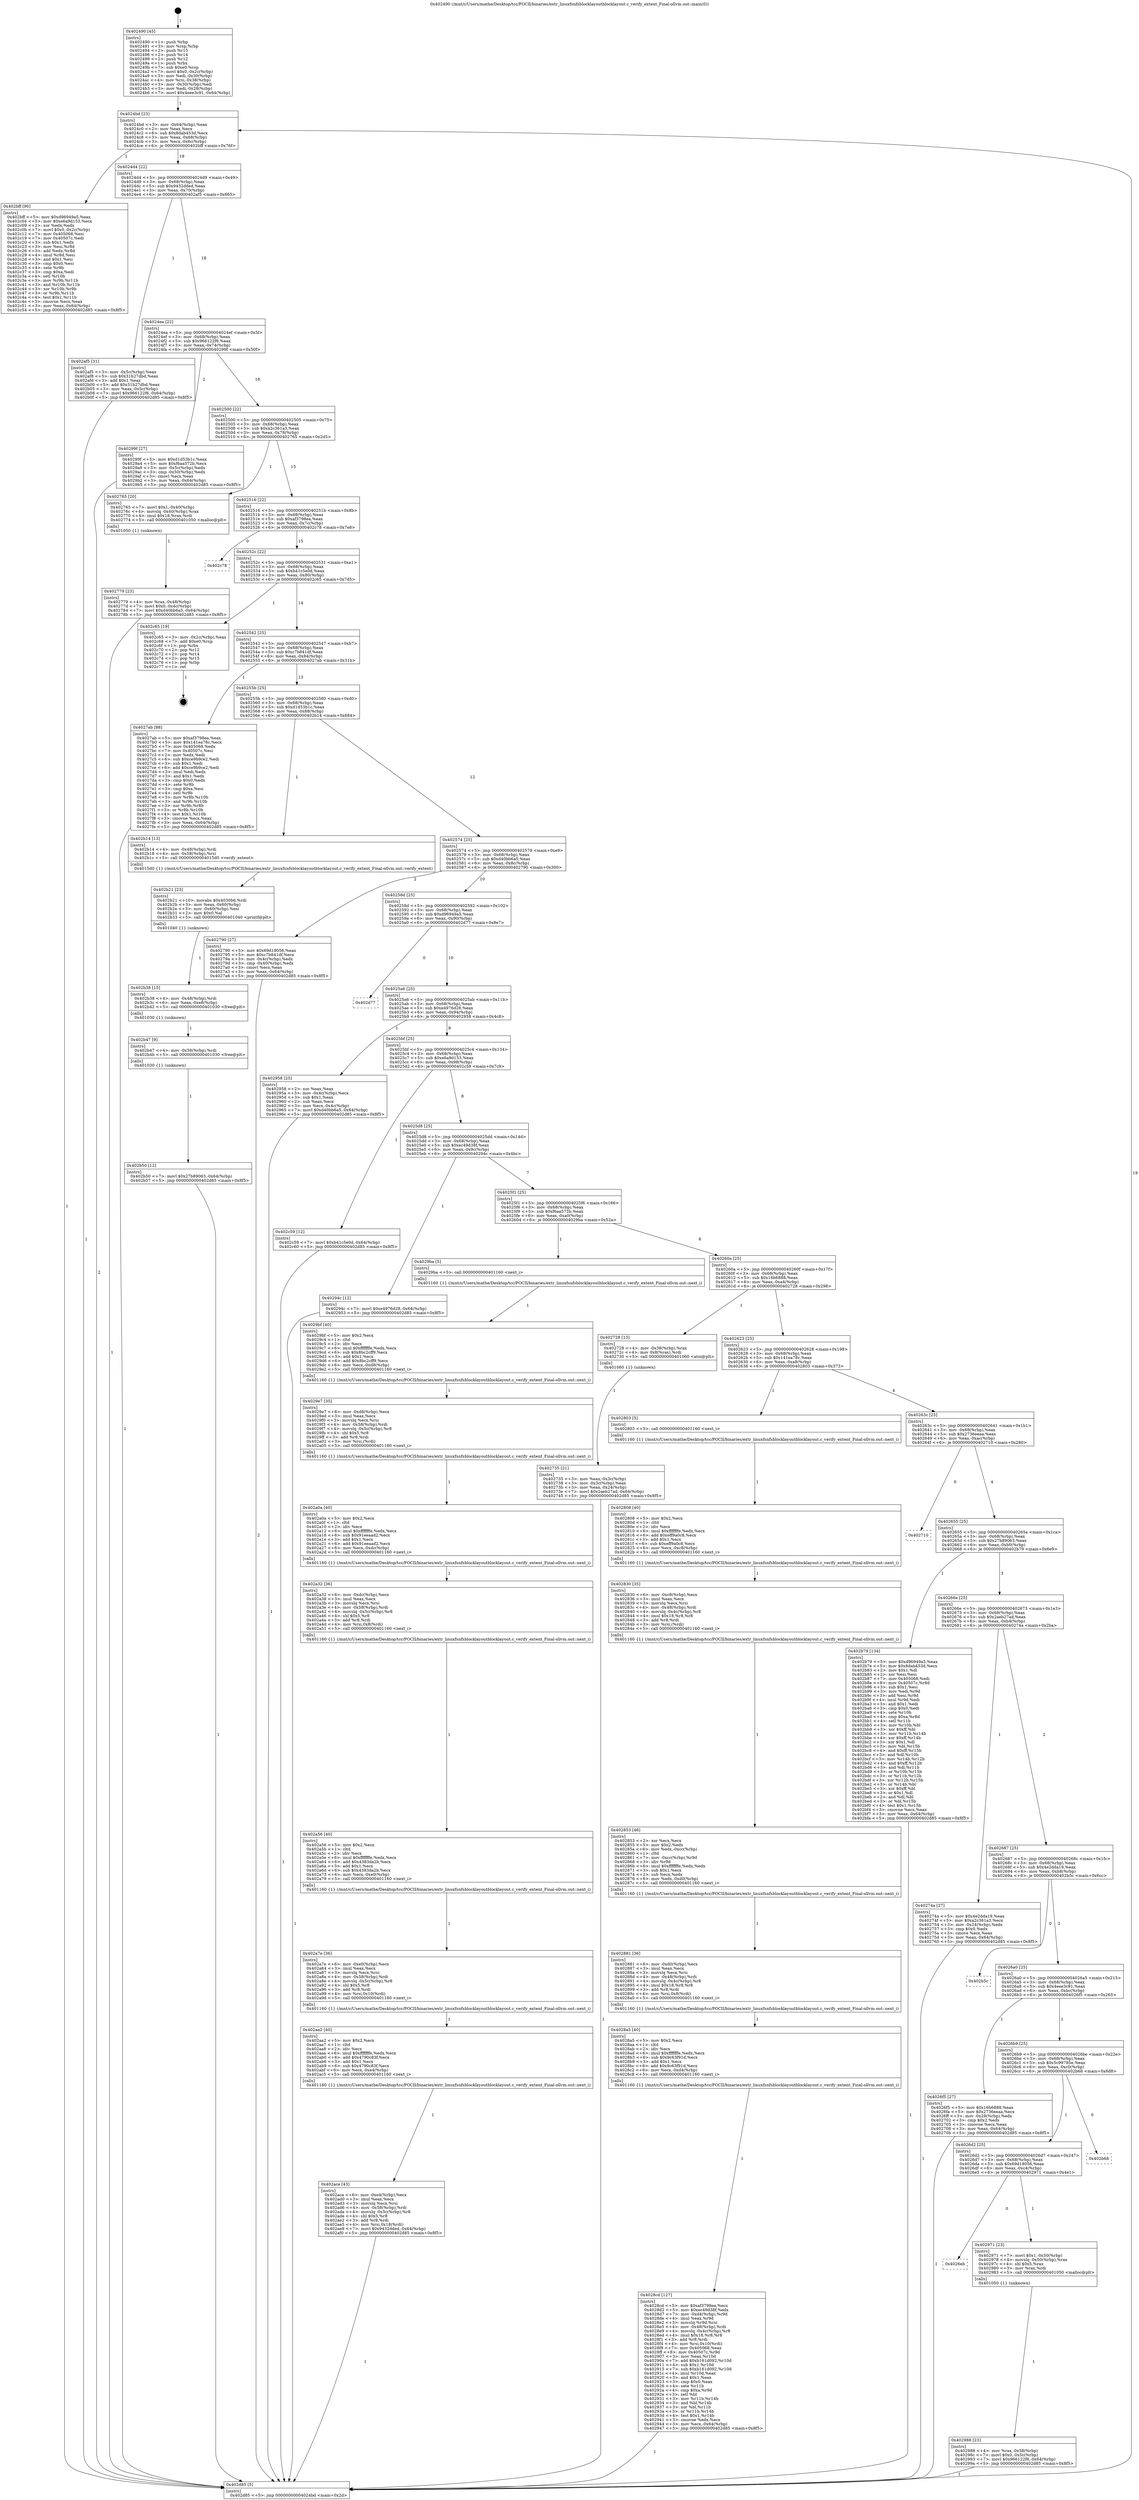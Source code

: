 digraph "0x402490" {
  label = "0x402490 (/mnt/c/Users/mathe/Desktop/tcc/POCII/binaries/extr_linuxfsnfsblocklayoutblocklayout.c_verify_extent_Final-ollvm.out::main(0))"
  labelloc = "t"
  node[shape=record]

  Entry [label="",width=0.3,height=0.3,shape=circle,fillcolor=black,style=filled]
  "0x4024bd" [label="{
     0x4024bd [23]\l
     | [instrs]\l
     &nbsp;&nbsp;0x4024bd \<+3\>: mov -0x64(%rbp),%eax\l
     &nbsp;&nbsp;0x4024c0 \<+2\>: mov %eax,%ecx\l
     &nbsp;&nbsp;0x4024c2 \<+6\>: sub $0x8dab453d,%ecx\l
     &nbsp;&nbsp;0x4024c8 \<+3\>: mov %eax,-0x68(%rbp)\l
     &nbsp;&nbsp;0x4024cb \<+3\>: mov %ecx,-0x6c(%rbp)\l
     &nbsp;&nbsp;0x4024ce \<+6\>: je 0000000000402bff \<main+0x76f\>\l
  }"]
  "0x402bff" [label="{
     0x402bff [90]\l
     | [instrs]\l
     &nbsp;&nbsp;0x402bff \<+5\>: mov $0xd96949a5,%eax\l
     &nbsp;&nbsp;0x402c04 \<+5\>: mov $0xe6a9d153,%ecx\l
     &nbsp;&nbsp;0x402c09 \<+2\>: xor %edx,%edx\l
     &nbsp;&nbsp;0x402c0b \<+7\>: movl $0x0,-0x2c(%rbp)\l
     &nbsp;&nbsp;0x402c12 \<+7\>: mov 0x405068,%esi\l
     &nbsp;&nbsp;0x402c19 \<+7\>: mov 0x40507c,%edi\l
     &nbsp;&nbsp;0x402c20 \<+3\>: sub $0x1,%edx\l
     &nbsp;&nbsp;0x402c23 \<+3\>: mov %esi,%r8d\l
     &nbsp;&nbsp;0x402c26 \<+3\>: add %edx,%r8d\l
     &nbsp;&nbsp;0x402c29 \<+4\>: imul %r8d,%esi\l
     &nbsp;&nbsp;0x402c2d \<+3\>: and $0x1,%esi\l
     &nbsp;&nbsp;0x402c30 \<+3\>: cmp $0x0,%esi\l
     &nbsp;&nbsp;0x402c33 \<+4\>: sete %r9b\l
     &nbsp;&nbsp;0x402c37 \<+3\>: cmp $0xa,%edi\l
     &nbsp;&nbsp;0x402c3a \<+4\>: setl %r10b\l
     &nbsp;&nbsp;0x402c3e \<+3\>: mov %r9b,%r11b\l
     &nbsp;&nbsp;0x402c41 \<+3\>: and %r10b,%r11b\l
     &nbsp;&nbsp;0x402c44 \<+3\>: xor %r10b,%r9b\l
     &nbsp;&nbsp;0x402c47 \<+3\>: or %r9b,%r11b\l
     &nbsp;&nbsp;0x402c4a \<+4\>: test $0x1,%r11b\l
     &nbsp;&nbsp;0x402c4e \<+3\>: cmovne %ecx,%eax\l
     &nbsp;&nbsp;0x402c51 \<+3\>: mov %eax,-0x64(%rbp)\l
     &nbsp;&nbsp;0x402c54 \<+5\>: jmp 0000000000402d85 \<main+0x8f5\>\l
  }"]
  "0x4024d4" [label="{
     0x4024d4 [22]\l
     | [instrs]\l
     &nbsp;&nbsp;0x4024d4 \<+5\>: jmp 00000000004024d9 \<main+0x49\>\l
     &nbsp;&nbsp;0x4024d9 \<+3\>: mov -0x68(%rbp),%eax\l
     &nbsp;&nbsp;0x4024dc \<+5\>: sub $0x9432dded,%eax\l
     &nbsp;&nbsp;0x4024e1 \<+3\>: mov %eax,-0x70(%rbp)\l
     &nbsp;&nbsp;0x4024e4 \<+6\>: je 0000000000402af5 \<main+0x665\>\l
  }"]
  Exit [label="",width=0.3,height=0.3,shape=circle,fillcolor=black,style=filled,peripheries=2]
  "0x402af5" [label="{
     0x402af5 [31]\l
     | [instrs]\l
     &nbsp;&nbsp;0x402af5 \<+3\>: mov -0x5c(%rbp),%eax\l
     &nbsp;&nbsp;0x402af8 \<+5\>: sub $0x31b27dbd,%eax\l
     &nbsp;&nbsp;0x402afd \<+3\>: add $0x1,%eax\l
     &nbsp;&nbsp;0x402b00 \<+5\>: add $0x31b27dbd,%eax\l
     &nbsp;&nbsp;0x402b05 \<+3\>: mov %eax,-0x5c(%rbp)\l
     &nbsp;&nbsp;0x402b08 \<+7\>: movl $0x966122f6,-0x64(%rbp)\l
     &nbsp;&nbsp;0x402b0f \<+5\>: jmp 0000000000402d85 \<main+0x8f5\>\l
  }"]
  "0x4024ea" [label="{
     0x4024ea [22]\l
     | [instrs]\l
     &nbsp;&nbsp;0x4024ea \<+5\>: jmp 00000000004024ef \<main+0x5f\>\l
     &nbsp;&nbsp;0x4024ef \<+3\>: mov -0x68(%rbp),%eax\l
     &nbsp;&nbsp;0x4024f2 \<+5\>: sub $0x966122f6,%eax\l
     &nbsp;&nbsp;0x4024f7 \<+3\>: mov %eax,-0x74(%rbp)\l
     &nbsp;&nbsp;0x4024fa \<+6\>: je 000000000040299f \<main+0x50f\>\l
  }"]
  "0x402b50" [label="{
     0x402b50 [12]\l
     | [instrs]\l
     &nbsp;&nbsp;0x402b50 \<+7\>: movl $0x27b89063,-0x64(%rbp)\l
     &nbsp;&nbsp;0x402b57 \<+5\>: jmp 0000000000402d85 \<main+0x8f5\>\l
  }"]
  "0x40299f" [label="{
     0x40299f [27]\l
     | [instrs]\l
     &nbsp;&nbsp;0x40299f \<+5\>: mov $0xd1d53b1c,%eax\l
     &nbsp;&nbsp;0x4029a4 \<+5\>: mov $0xf6aa572b,%ecx\l
     &nbsp;&nbsp;0x4029a9 \<+3\>: mov -0x5c(%rbp),%edx\l
     &nbsp;&nbsp;0x4029ac \<+3\>: cmp -0x50(%rbp),%edx\l
     &nbsp;&nbsp;0x4029af \<+3\>: cmovl %ecx,%eax\l
     &nbsp;&nbsp;0x4029b2 \<+3\>: mov %eax,-0x64(%rbp)\l
     &nbsp;&nbsp;0x4029b5 \<+5\>: jmp 0000000000402d85 \<main+0x8f5\>\l
  }"]
  "0x402500" [label="{
     0x402500 [22]\l
     | [instrs]\l
     &nbsp;&nbsp;0x402500 \<+5\>: jmp 0000000000402505 \<main+0x75\>\l
     &nbsp;&nbsp;0x402505 \<+3\>: mov -0x68(%rbp),%eax\l
     &nbsp;&nbsp;0x402508 \<+5\>: sub $0xa2c361a3,%eax\l
     &nbsp;&nbsp;0x40250d \<+3\>: mov %eax,-0x78(%rbp)\l
     &nbsp;&nbsp;0x402510 \<+6\>: je 0000000000402765 \<main+0x2d5\>\l
  }"]
  "0x402b47" [label="{
     0x402b47 [9]\l
     | [instrs]\l
     &nbsp;&nbsp;0x402b47 \<+4\>: mov -0x58(%rbp),%rdi\l
     &nbsp;&nbsp;0x402b4b \<+5\>: call 0000000000401030 \<free@plt\>\l
     | [calls]\l
     &nbsp;&nbsp;0x401030 \{1\} (unknown)\l
  }"]
  "0x402765" [label="{
     0x402765 [20]\l
     | [instrs]\l
     &nbsp;&nbsp;0x402765 \<+7\>: movl $0x1,-0x40(%rbp)\l
     &nbsp;&nbsp;0x40276c \<+4\>: movslq -0x40(%rbp),%rax\l
     &nbsp;&nbsp;0x402770 \<+4\>: imul $0x18,%rax,%rdi\l
     &nbsp;&nbsp;0x402774 \<+5\>: call 0000000000401050 \<malloc@plt\>\l
     | [calls]\l
     &nbsp;&nbsp;0x401050 \{1\} (unknown)\l
  }"]
  "0x402516" [label="{
     0x402516 [22]\l
     | [instrs]\l
     &nbsp;&nbsp;0x402516 \<+5\>: jmp 000000000040251b \<main+0x8b\>\l
     &nbsp;&nbsp;0x40251b \<+3\>: mov -0x68(%rbp),%eax\l
     &nbsp;&nbsp;0x40251e \<+5\>: sub $0xaf3798ea,%eax\l
     &nbsp;&nbsp;0x402523 \<+3\>: mov %eax,-0x7c(%rbp)\l
     &nbsp;&nbsp;0x402526 \<+6\>: je 0000000000402c78 \<main+0x7e8\>\l
  }"]
  "0x402b38" [label="{
     0x402b38 [15]\l
     | [instrs]\l
     &nbsp;&nbsp;0x402b38 \<+4\>: mov -0x48(%rbp),%rdi\l
     &nbsp;&nbsp;0x402b3c \<+6\>: mov %eax,-0xe8(%rbp)\l
     &nbsp;&nbsp;0x402b42 \<+5\>: call 0000000000401030 \<free@plt\>\l
     | [calls]\l
     &nbsp;&nbsp;0x401030 \{1\} (unknown)\l
  }"]
  "0x402c78" [label="{
     0x402c78\l
  }", style=dashed]
  "0x40252c" [label="{
     0x40252c [22]\l
     | [instrs]\l
     &nbsp;&nbsp;0x40252c \<+5\>: jmp 0000000000402531 \<main+0xa1\>\l
     &nbsp;&nbsp;0x402531 \<+3\>: mov -0x68(%rbp),%eax\l
     &nbsp;&nbsp;0x402534 \<+5\>: sub $0xb41c5e0d,%eax\l
     &nbsp;&nbsp;0x402539 \<+3\>: mov %eax,-0x80(%rbp)\l
     &nbsp;&nbsp;0x40253c \<+6\>: je 0000000000402c65 \<main+0x7d5\>\l
  }"]
  "0x402b21" [label="{
     0x402b21 [23]\l
     | [instrs]\l
     &nbsp;&nbsp;0x402b21 \<+10\>: movabs $0x4030b6,%rdi\l
     &nbsp;&nbsp;0x402b2b \<+3\>: mov %eax,-0x60(%rbp)\l
     &nbsp;&nbsp;0x402b2e \<+3\>: mov -0x60(%rbp),%esi\l
     &nbsp;&nbsp;0x402b31 \<+2\>: mov $0x0,%al\l
     &nbsp;&nbsp;0x402b33 \<+5\>: call 0000000000401040 \<printf@plt\>\l
     | [calls]\l
     &nbsp;&nbsp;0x401040 \{1\} (unknown)\l
  }"]
  "0x402c65" [label="{
     0x402c65 [19]\l
     | [instrs]\l
     &nbsp;&nbsp;0x402c65 \<+3\>: mov -0x2c(%rbp),%eax\l
     &nbsp;&nbsp;0x402c68 \<+7\>: add $0xe0,%rsp\l
     &nbsp;&nbsp;0x402c6f \<+1\>: pop %rbx\l
     &nbsp;&nbsp;0x402c70 \<+2\>: pop %r12\l
     &nbsp;&nbsp;0x402c72 \<+2\>: pop %r14\l
     &nbsp;&nbsp;0x402c74 \<+2\>: pop %r15\l
     &nbsp;&nbsp;0x402c76 \<+1\>: pop %rbp\l
     &nbsp;&nbsp;0x402c77 \<+1\>: ret\l
  }"]
  "0x402542" [label="{
     0x402542 [25]\l
     | [instrs]\l
     &nbsp;&nbsp;0x402542 \<+5\>: jmp 0000000000402547 \<main+0xb7\>\l
     &nbsp;&nbsp;0x402547 \<+3\>: mov -0x68(%rbp),%eax\l
     &nbsp;&nbsp;0x40254a \<+5\>: sub $0xc7b841df,%eax\l
     &nbsp;&nbsp;0x40254f \<+6\>: mov %eax,-0x84(%rbp)\l
     &nbsp;&nbsp;0x402555 \<+6\>: je 00000000004027ab \<main+0x31b\>\l
  }"]
  "0x402aca" [label="{
     0x402aca [43]\l
     | [instrs]\l
     &nbsp;&nbsp;0x402aca \<+6\>: mov -0xe4(%rbp),%ecx\l
     &nbsp;&nbsp;0x402ad0 \<+3\>: imul %eax,%ecx\l
     &nbsp;&nbsp;0x402ad3 \<+3\>: movslq %ecx,%rsi\l
     &nbsp;&nbsp;0x402ad6 \<+4\>: mov -0x58(%rbp),%rdi\l
     &nbsp;&nbsp;0x402ada \<+4\>: movslq -0x5c(%rbp),%r8\l
     &nbsp;&nbsp;0x402ade \<+4\>: shl $0x5,%r8\l
     &nbsp;&nbsp;0x402ae2 \<+3\>: add %r8,%rdi\l
     &nbsp;&nbsp;0x402ae5 \<+4\>: mov %rsi,0x18(%rdi)\l
     &nbsp;&nbsp;0x402ae9 \<+7\>: movl $0x9432dded,-0x64(%rbp)\l
     &nbsp;&nbsp;0x402af0 \<+5\>: jmp 0000000000402d85 \<main+0x8f5\>\l
  }"]
  "0x4027ab" [label="{
     0x4027ab [88]\l
     | [instrs]\l
     &nbsp;&nbsp;0x4027ab \<+5\>: mov $0xaf3798ea,%eax\l
     &nbsp;&nbsp;0x4027b0 \<+5\>: mov $0x141ea78c,%ecx\l
     &nbsp;&nbsp;0x4027b5 \<+7\>: mov 0x405068,%edx\l
     &nbsp;&nbsp;0x4027bc \<+7\>: mov 0x40507c,%esi\l
     &nbsp;&nbsp;0x4027c3 \<+2\>: mov %edx,%edi\l
     &nbsp;&nbsp;0x4027c5 \<+6\>: sub $0xce9b9ce2,%edi\l
     &nbsp;&nbsp;0x4027cb \<+3\>: sub $0x1,%edi\l
     &nbsp;&nbsp;0x4027ce \<+6\>: add $0xce9b9ce2,%edi\l
     &nbsp;&nbsp;0x4027d4 \<+3\>: imul %edi,%edx\l
     &nbsp;&nbsp;0x4027d7 \<+3\>: and $0x1,%edx\l
     &nbsp;&nbsp;0x4027da \<+3\>: cmp $0x0,%edx\l
     &nbsp;&nbsp;0x4027dd \<+4\>: sete %r8b\l
     &nbsp;&nbsp;0x4027e1 \<+3\>: cmp $0xa,%esi\l
     &nbsp;&nbsp;0x4027e4 \<+4\>: setl %r9b\l
     &nbsp;&nbsp;0x4027e8 \<+3\>: mov %r8b,%r10b\l
     &nbsp;&nbsp;0x4027eb \<+3\>: and %r9b,%r10b\l
     &nbsp;&nbsp;0x4027ee \<+3\>: xor %r9b,%r8b\l
     &nbsp;&nbsp;0x4027f1 \<+3\>: or %r8b,%r10b\l
     &nbsp;&nbsp;0x4027f4 \<+4\>: test $0x1,%r10b\l
     &nbsp;&nbsp;0x4027f8 \<+3\>: cmovne %ecx,%eax\l
     &nbsp;&nbsp;0x4027fb \<+3\>: mov %eax,-0x64(%rbp)\l
     &nbsp;&nbsp;0x4027fe \<+5\>: jmp 0000000000402d85 \<main+0x8f5\>\l
  }"]
  "0x40255b" [label="{
     0x40255b [25]\l
     | [instrs]\l
     &nbsp;&nbsp;0x40255b \<+5\>: jmp 0000000000402560 \<main+0xd0\>\l
     &nbsp;&nbsp;0x402560 \<+3\>: mov -0x68(%rbp),%eax\l
     &nbsp;&nbsp;0x402563 \<+5\>: sub $0xd1d53b1c,%eax\l
     &nbsp;&nbsp;0x402568 \<+6\>: mov %eax,-0x88(%rbp)\l
     &nbsp;&nbsp;0x40256e \<+6\>: je 0000000000402b14 \<main+0x684\>\l
  }"]
  "0x402aa2" [label="{
     0x402aa2 [40]\l
     | [instrs]\l
     &nbsp;&nbsp;0x402aa2 \<+5\>: mov $0x2,%ecx\l
     &nbsp;&nbsp;0x402aa7 \<+1\>: cltd\l
     &nbsp;&nbsp;0x402aa8 \<+2\>: idiv %ecx\l
     &nbsp;&nbsp;0x402aaa \<+6\>: imul $0xfffffffe,%edx,%ecx\l
     &nbsp;&nbsp;0x402ab0 \<+6\>: add $0x4790c83f,%ecx\l
     &nbsp;&nbsp;0x402ab6 \<+3\>: add $0x1,%ecx\l
     &nbsp;&nbsp;0x402ab9 \<+6\>: sub $0x4790c83f,%ecx\l
     &nbsp;&nbsp;0x402abf \<+6\>: mov %ecx,-0xe4(%rbp)\l
     &nbsp;&nbsp;0x402ac5 \<+5\>: call 0000000000401160 \<next_i\>\l
     | [calls]\l
     &nbsp;&nbsp;0x401160 \{1\} (/mnt/c/Users/mathe/Desktop/tcc/POCII/binaries/extr_linuxfsnfsblocklayoutblocklayout.c_verify_extent_Final-ollvm.out::next_i)\l
  }"]
  "0x402b14" [label="{
     0x402b14 [13]\l
     | [instrs]\l
     &nbsp;&nbsp;0x402b14 \<+4\>: mov -0x48(%rbp),%rdi\l
     &nbsp;&nbsp;0x402b18 \<+4\>: mov -0x58(%rbp),%rsi\l
     &nbsp;&nbsp;0x402b1c \<+5\>: call 00000000004015d0 \<verify_extent\>\l
     | [calls]\l
     &nbsp;&nbsp;0x4015d0 \{1\} (/mnt/c/Users/mathe/Desktop/tcc/POCII/binaries/extr_linuxfsnfsblocklayoutblocklayout.c_verify_extent_Final-ollvm.out::verify_extent)\l
  }"]
  "0x402574" [label="{
     0x402574 [25]\l
     | [instrs]\l
     &nbsp;&nbsp;0x402574 \<+5\>: jmp 0000000000402579 \<main+0xe9\>\l
     &nbsp;&nbsp;0x402579 \<+3\>: mov -0x68(%rbp),%eax\l
     &nbsp;&nbsp;0x40257c \<+5\>: sub $0xd40bb6a5,%eax\l
     &nbsp;&nbsp;0x402581 \<+6\>: mov %eax,-0x8c(%rbp)\l
     &nbsp;&nbsp;0x402587 \<+6\>: je 0000000000402790 \<main+0x300\>\l
  }"]
  "0x402a7e" [label="{
     0x402a7e [36]\l
     | [instrs]\l
     &nbsp;&nbsp;0x402a7e \<+6\>: mov -0xe0(%rbp),%ecx\l
     &nbsp;&nbsp;0x402a84 \<+3\>: imul %eax,%ecx\l
     &nbsp;&nbsp;0x402a87 \<+3\>: movslq %ecx,%rsi\l
     &nbsp;&nbsp;0x402a8a \<+4\>: mov -0x58(%rbp),%rdi\l
     &nbsp;&nbsp;0x402a8e \<+4\>: movslq -0x5c(%rbp),%r8\l
     &nbsp;&nbsp;0x402a92 \<+4\>: shl $0x5,%r8\l
     &nbsp;&nbsp;0x402a96 \<+3\>: add %r8,%rdi\l
     &nbsp;&nbsp;0x402a99 \<+4\>: mov %rsi,0x10(%rdi)\l
     &nbsp;&nbsp;0x402a9d \<+5\>: call 0000000000401160 \<next_i\>\l
     | [calls]\l
     &nbsp;&nbsp;0x401160 \{1\} (/mnt/c/Users/mathe/Desktop/tcc/POCII/binaries/extr_linuxfsnfsblocklayoutblocklayout.c_verify_extent_Final-ollvm.out::next_i)\l
  }"]
  "0x402790" [label="{
     0x402790 [27]\l
     | [instrs]\l
     &nbsp;&nbsp;0x402790 \<+5\>: mov $0x69d18056,%eax\l
     &nbsp;&nbsp;0x402795 \<+5\>: mov $0xc7b841df,%ecx\l
     &nbsp;&nbsp;0x40279a \<+3\>: mov -0x4c(%rbp),%edx\l
     &nbsp;&nbsp;0x40279d \<+3\>: cmp -0x40(%rbp),%edx\l
     &nbsp;&nbsp;0x4027a0 \<+3\>: cmovl %ecx,%eax\l
     &nbsp;&nbsp;0x4027a3 \<+3\>: mov %eax,-0x64(%rbp)\l
     &nbsp;&nbsp;0x4027a6 \<+5\>: jmp 0000000000402d85 \<main+0x8f5\>\l
  }"]
  "0x40258d" [label="{
     0x40258d [25]\l
     | [instrs]\l
     &nbsp;&nbsp;0x40258d \<+5\>: jmp 0000000000402592 \<main+0x102\>\l
     &nbsp;&nbsp;0x402592 \<+3\>: mov -0x68(%rbp),%eax\l
     &nbsp;&nbsp;0x402595 \<+5\>: sub $0xd96949a5,%eax\l
     &nbsp;&nbsp;0x40259a \<+6\>: mov %eax,-0x90(%rbp)\l
     &nbsp;&nbsp;0x4025a0 \<+6\>: je 0000000000402d77 \<main+0x8e7\>\l
  }"]
  "0x402a56" [label="{
     0x402a56 [40]\l
     | [instrs]\l
     &nbsp;&nbsp;0x402a56 \<+5\>: mov $0x2,%ecx\l
     &nbsp;&nbsp;0x402a5b \<+1\>: cltd\l
     &nbsp;&nbsp;0x402a5c \<+2\>: idiv %ecx\l
     &nbsp;&nbsp;0x402a5e \<+6\>: imul $0xfffffffe,%edx,%ecx\l
     &nbsp;&nbsp;0x402a64 \<+6\>: add $0x4383da2b,%ecx\l
     &nbsp;&nbsp;0x402a6a \<+3\>: add $0x1,%ecx\l
     &nbsp;&nbsp;0x402a6d \<+6\>: sub $0x4383da2b,%ecx\l
     &nbsp;&nbsp;0x402a73 \<+6\>: mov %ecx,-0xe0(%rbp)\l
     &nbsp;&nbsp;0x402a79 \<+5\>: call 0000000000401160 \<next_i\>\l
     | [calls]\l
     &nbsp;&nbsp;0x401160 \{1\} (/mnt/c/Users/mathe/Desktop/tcc/POCII/binaries/extr_linuxfsnfsblocklayoutblocklayout.c_verify_extent_Final-ollvm.out::next_i)\l
  }"]
  "0x402d77" [label="{
     0x402d77\l
  }", style=dashed]
  "0x4025a6" [label="{
     0x4025a6 [25]\l
     | [instrs]\l
     &nbsp;&nbsp;0x4025a6 \<+5\>: jmp 00000000004025ab \<main+0x11b\>\l
     &nbsp;&nbsp;0x4025ab \<+3\>: mov -0x68(%rbp),%eax\l
     &nbsp;&nbsp;0x4025ae \<+5\>: sub $0xe4976d28,%eax\l
     &nbsp;&nbsp;0x4025b3 \<+6\>: mov %eax,-0x94(%rbp)\l
     &nbsp;&nbsp;0x4025b9 \<+6\>: je 0000000000402958 \<main+0x4c8\>\l
  }"]
  "0x402a32" [label="{
     0x402a32 [36]\l
     | [instrs]\l
     &nbsp;&nbsp;0x402a32 \<+6\>: mov -0xdc(%rbp),%ecx\l
     &nbsp;&nbsp;0x402a38 \<+3\>: imul %eax,%ecx\l
     &nbsp;&nbsp;0x402a3b \<+3\>: movslq %ecx,%rsi\l
     &nbsp;&nbsp;0x402a3e \<+4\>: mov -0x58(%rbp),%rdi\l
     &nbsp;&nbsp;0x402a42 \<+4\>: movslq -0x5c(%rbp),%r8\l
     &nbsp;&nbsp;0x402a46 \<+4\>: shl $0x5,%r8\l
     &nbsp;&nbsp;0x402a4a \<+3\>: add %r8,%rdi\l
     &nbsp;&nbsp;0x402a4d \<+4\>: mov %rsi,0x8(%rdi)\l
     &nbsp;&nbsp;0x402a51 \<+5\>: call 0000000000401160 \<next_i\>\l
     | [calls]\l
     &nbsp;&nbsp;0x401160 \{1\} (/mnt/c/Users/mathe/Desktop/tcc/POCII/binaries/extr_linuxfsnfsblocklayoutblocklayout.c_verify_extent_Final-ollvm.out::next_i)\l
  }"]
  "0x402958" [label="{
     0x402958 [25]\l
     | [instrs]\l
     &nbsp;&nbsp;0x402958 \<+2\>: xor %eax,%eax\l
     &nbsp;&nbsp;0x40295a \<+3\>: mov -0x4c(%rbp),%ecx\l
     &nbsp;&nbsp;0x40295d \<+3\>: sub $0x1,%eax\l
     &nbsp;&nbsp;0x402960 \<+2\>: sub %eax,%ecx\l
     &nbsp;&nbsp;0x402962 \<+3\>: mov %ecx,-0x4c(%rbp)\l
     &nbsp;&nbsp;0x402965 \<+7\>: movl $0xd40bb6a5,-0x64(%rbp)\l
     &nbsp;&nbsp;0x40296c \<+5\>: jmp 0000000000402d85 \<main+0x8f5\>\l
  }"]
  "0x4025bf" [label="{
     0x4025bf [25]\l
     | [instrs]\l
     &nbsp;&nbsp;0x4025bf \<+5\>: jmp 00000000004025c4 \<main+0x134\>\l
     &nbsp;&nbsp;0x4025c4 \<+3\>: mov -0x68(%rbp),%eax\l
     &nbsp;&nbsp;0x4025c7 \<+5\>: sub $0xe6a9d153,%eax\l
     &nbsp;&nbsp;0x4025cc \<+6\>: mov %eax,-0x98(%rbp)\l
     &nbsp;&nbsp;0x4025d2 \<+6\>: je 0000000000402c59 \<main+0x7c9\>\l
  }"]
  "0x402a0a" [label="{
     0x402a0a [40]\l
     | [instrs]\l
     &nbsp;&nbsp;0x402a0a \<+5\>: mov $0x2,%ecx\l
     &nbsp;&nbsp;0x402a0f \<+1\>: cltd\l
     &nbsp;&nbsp;0x402a10 \<+2\>: idiv %ecx\l
     &nbsp;&nbsp;0x402a12 \<+6\>: imul $0xfffffffe,%edx,%ecx\l
     &nbsp;&nbsp;0x402a18 \<+6\>: sub $0x91eeaad2,%ecx\l
     &nbsp;&nbsp;0x402a1e \<+3\>: add $0x1,%ecx\l
     &nbsp;&nbsp;0x402a21 \<+6\>: add $0x91eeaad2,%ecx\l
     &nbsp;&nbsp;0x402a27 \<+6\>: mov %ecx,-0xdc(%rbp)\l
     &nbsp;&nbsp;0x402a2d \<+5\>: call 0000000000401160 \<next_i\>\l
     | [calls]\l
     &nbsp;&nbsp;0x401160 \{1\} (/mnt/c/Users/mathe/Desktop/tcc/POCII/binaries/extr_linuxfsnfsblocklayoutblocklayout.c_verify_extent_Final-ollvm.out::next_i)\l
  }"]
  "0x402c59" [label="{
     0x402c59 [12]\l
     | [instrs]\l
     &nbsp;&nbsp;0x402c59 \<+7\>: movl $0xb41c5e0d,-0x64(%rbp)\l
     &nbsp;&nbsp;0x402c60 \<+5\>: jmp 0000000000402d85 \<main+0x8f5\>\l
  }"]
  "0x4025d8" [label="{
     0x4025d8 [25]\l
     | [instrs]\l
     &nbsp;&nbsp;0x4025d8 \<+5\>: jmp 00000000004025dd \<main+0x14d\>\l
     &nbsp;&nbsp;0x4025dd \<+3\>: mov -0x68(%rbp),%eax\l
     &nbsp;&nbsp;0x4025e0 \<+5\>: sub $0xec49d38f,%eax\l
     &nbsp;&nbsp;0x4025e5 \<+6\>: mov %eax,-0x9c(%rbp)\l
     &nbsp;&nbsp;0x4025eb \<+6\>: je 000000000040294c \<main+0x4bc\>\l
  }"]
  "0x4029e7" [label="{
     0x4029e7 [35]\l
     | [instrs]\l
     &nbsp;&nbsp;0x4029e7 \<+6\>: mov -0xd8(%rbp),%ecx\l
     &nbsp;&nbsp;0x4029ed \<+3\>: imul %eax,%ecx\l
     &nbsp;&nbsp;0x4029f0 \<+3\>: movslq %ecx,%rsi\l
     &nbsp;&nbsp;0x4029f3 \<+4\>: mov -0x58(%rbp),%rdi\l
     &nbsp;&nbsp;0x4029f7 \<+4\>: movslq -0x5c(%rbp),%r8\l
     &nbsp;&nbsp;0x4029fb \<+4\>: shl $0x5,%r8\l
     &nbsp;&nbsp;0x4029ff \<+3\>: add %r8,%rdi\l
     &nbsp;&nbsp;0x402a02 \<+3\>: mov %rsi,(%rdi)\l
     &nbsp;&nbsp;0x402a05 \<+5\>: call 0000000000401160 \<next_i\>\l
     | [calls]\l
     &nbsp;&nbsp;0x401160 \{1\} (/mnt/c/Users/mathe/Desktop/tcc/POCII/binaries/extr_linuxfsnfsblocklayoutblocklayout.c_verify_extent_Final-ollvm.out::next_i)\l
  }"]
  "0x40294c" [label="{
     0x40294c [12]\l
     | [instrs]\l
     &nbsp;&nbsp;0x40294c \<+7\>: movl $0xe4976d28,-0x64(%rbp)\l
     &nbsp;&nbsp;0x402953 \<+5\>: jmp 0000000000402d85 \<main+0x8f5\>\l
  }"]
  "0x4025f1" [label="{
     0x4025f1 [25]\l
     | [instrs]\l
     &nbsp;&nbsp;0x4025f1 \<+5\>: jmp 00000000004025f6 \<main+0x166\>\l
     &nbsp;&nbsp;0x4025f6 \<+3\>: mov -0x68(%rbp),%eax\l
     &nbsp;&nbsp;0x4025f9 \<+5\>: sub $0xf6aa572b,%eax\l
     &nbsp;&nbsp;0x4025fe \<+6\>: mov %eax,-0xa0(%rbp)\l
     &nbsp;&nbsp;0x402604 \<+6\>: je 00000000004029ba \<main+0x52a\>\l
  }"]
  "0x4029bf" [label="{
     0x4029bf [40]\l
     | [instrs]\l
     &nbsp;&nbsp;0x4029bf \<+5\>: mov $0x2,%ecx\l
     &nbsp;&nbsp;0x4029c4 \<+1\>: cltd\l
     &nbsp;&nbsp;0x4029c5 \<+2\>: idiv %ecx\l
     &nbsp;&nbsp;0x4029c7 \<+6\>: imul $0xfffffffe,%edx,%ecx\l
     &nbsp;&nbsp;0x4029cd \<+6\>: sub $0x8bc2cff9,%ecx\l
     &nbsp;&nbsp;0x4029d3 \<+3\>: add $0x1,%ecx\l
     &nbsp;&nbsp;0x4029d6 \<+6\>: add $0x8bc2cff9,%ecx\l
     &nbsp;&nbsp;0x4029dc \<+6\>: mov %ecx,-0xd8(%rbp)\l
     &nbsp;&nbsp;0x4029e2 \<+5\>: call 0000000000401160 \<next_i\>\l
     | [calls]\l
     &nbsp;&nbsp;0x401160 \{1\} (/mnt/c/Users/mathe/Desktop/tcc/POCII/binaries/extr_linuxfsnfsblocklayoutblocklayout.c_verify_extent_Final-ollvm.out::next_i)\l
  }"]
  "0x4029ba" [label="{
     0x4029ba [5]\l
     | [instrs]\l
     &nbsp;&nbsp;0x4029ba \<+5\>: call 0000000000401160 \<next_i\>\l
     | [calls]\l
     &nbsp;&nbsp;0x401160 \{1\} (/mnt/c/Users/mathe/Desktop/tcc/POCII/binaries/extr_linuxfsnfsblocklayoutblocklayout.c_verify_extent_Final-ollvm.out::next_i)\l
  }"]
  "0x40260a" [label="{
     0x40260a [25]\l
     | [instrs]\l
     &nbsp;&nbsp;0x40260a \<+5\>: jmp 000000000040260f \<main+0x17f\>\l
     &nbsp;&nbsp;0x40260f \<+3\>: mov -0x68(%rbp),%eax\l
     &nbsp;&nbsp;0x402612 \<+5\>: sub $0x16b6888,%eax\l
     &nbsp;&nbsp;0x402617 \<+6\>: mov %eax,-0xa4(%rbp)\l
     &nbsp;&nbsp;0x40261d \<+6\>: je 0000000000402728 \<main+0x298\>\l
  }"]
  "0x402988" [label="{
     0x402988 [23]\l
     | [instrs]\l
     &nbsp;&nbsp;0x402988 \<+4\>: mov %rax,-0x58(%rbp)\l
     &nbsp;&nbsp;0x40298c \<+7\>: movl $0x0,-0x5c(%rbp)\l
     &nbsp;&nbsp;0x402993 \<+7\>: movl $0x966122f6,-0x64(%rbp)\l
     &nbsp;&nbsp;0x40299a \<+5\>: jmp 0000000000402d85 \<main+0x8f5\>\l
  }"]
  "0x402728" [label="{
     0x402728 [13]\l
     | [instrs]\l
     &nbsp;&nbsp;0x402728 \<+4\>: mov -0x38(%rbp),%rax\l
     &nbsp;&nbsp;0x40272c \<+4\>: mov 0x8(%rax),%rdi\l
     &nbsp;&nbsp;0x402730 \<+5\>: call 0000000000401060 \<atoi@plt\>\l
     | [calls]\l
     &nbsp;&nbsp;0x401060 \{1\} (unknown)\l
  }"]
  "0x402623" [label="{
     0x402623 [25]\l
     | [instrs]\l
     &nbsp;&nbsp;0x402623 \<+5\>: jmp 0000000000402628 \<main+0x198\>\l
     &nbsp;&nbsp;0x402628 \<+3\>: mov -0x68(%rbp),%eax\l
     &nbsp;&nbsp;0x40262b \<+5\>: sub $0x141ea78c,%eax\l
     &nbsp;&nbsp;0x402630 \<+6\>: mov %eax,-0xa8(%rbp)\l
     &nbsp;&nbsp;0x402636 \<+6\>: je 0000000000402803 \<main+0x373\>\l
  }"]
  "0x4026eb" [label="{
     0x4026eb\l
  }", style=dashed]
  "0x402803" [label="{
     0x402803 [5]\l
     | [instrs]\l
     &nbsp;&nbsp;0x402803 \<+5\>: call 0000000000401160 \<next_i\>\l
     | [calls]\l
     &nbsp;&nbsp;0x401160 \{1\} (/mnt/c/Users/mathe/Desktop/tcc/POCII/binaries/extr_linuxfsnfsblocklayoutblocklayout.c_verify_extent_Final-ollvm.out::next_i)\l
  }"]
  "0x40263c" [label="{
     0x40263c [25]\l
     | [instrs]\l
     &nbsp;&nbsp;0x40263c \<+5\>: jmp 0000000000402641 \<main+0x1b1\>\l
     &nbsp;&nbsp;0x402641 \<+3\>: mov -0x68(%rbp),%eax\l
     &nbsp;&nbsp;0x402644 \<+5\>: sub $0x2736eeaa,%eax\l
     &nbsp;&nbsp;0x402649 \<+6\>: mov %eax,-0xac(%rbp)\l
     &nbsp;&nbsp;0x40264f \<+6\>: je 0000000000402710 \<main+0x280\>\l
  }"]
  "0x402971" [label="{
     0x402971 [23]\l
     | [instrs]\l
     &nbsp;&nbsp;0x402971 \<+7\>: movl $0x1,-0x50(%rbp)\l
     &nbsp;&nbsp;0x402978 \<+4\>: movslq -0x50(%rbp),%rax\l
     &nbsp;&nbsp;0x40297c \<+4\>: shl $0x5,%rax\l
     &nbsp;&nbsp;0x402980 \<+3\>: mov %rax,%rdi\l
     &nbsp;&nbsp;0x402983 \<+5\>: call 0000000000401050 \<malloc@plt\>\l
     | [calls]\l
     &nbsp;&nbsp;0x401050 \{1\} (unknown)\l
  }"]
  "0x402710" [label="{
     0x402710\l
  }", style=dashed]
  "0x402655" [label="{
     0x402655 [25]\l
     | [instrs]\l
     &nbsp;&nbsp;0x402655 \<+5\>: jmp 000000000040265a \<main+0x1ca\>\l
     &nbsp;&nbsp;0x40265a \<+3\>: mov -0x68(%rbp),%eax\l
     &nbsp;&nbsp;0x40265d \<+5\>: sub $0x27b89063,%eax\l
     &nbsp;&nbsp;0x402662 \<+6\>: mov %eax,-0xb0(%rbp)\l
     &nbsp;&nbsp;0x402668 \<+6\>: je 0000000000402b79 \<main+0x6e9\>\l
  }"]
  "0x4026d2" [label="{
     0x4026d2 [25]\l
     | [instrs]\l
     &nbsp;&nbsp;0x4026d2 \<+5\>: jmp 00000000004026d7 \<main+0x247\>\l
     &nbsp;&nbsp;0x4026d7 \<+3\>: mov -0x68(%rbp),%eax\l
     &nbsp;&nbsp;0x4026da \<+5\>: sub $0x69d18056,%eax\l
     &nbsp;&nbsp;0x4026df \<+6\>: mov %eax,-0xc4(%rbp)\l
     &nbsp;&nbsp;0x4026e5 \<+6\>: je 0000000000402971 \<main+0x4e1\>\l
  }"]
  "0x402b79" [label="{
     0x402b79 [134]\l
     | [instrs]\l
     &nbsp;&nbsp;0x402b79 \<+5\>: mov $0xd96949a5,%eax\l
     &nbsp;&nbsp;0x402b7e \<+5\>: mov $0x8dab453d,%ecx\l
     &nbsp;&nbsp;0x402b83 \<+2\>: mov $0x1,%dl\l
     &nbsp;&nbsp;0x402b85 \<+2\>: xor %esi,%esi\l
     &nbsp;&nbsp;0x402b87 \<+7\>: mov 0x405068,%edi\l
     &nbsp;&nbsp;0x402b8e \<+8\>: mov 0x40507c,%r8d\l
     &nbsp;&nbsp;0x402b96 \<+3\>: sub $0x1,%esi\l
     &nbsp;&nbsp;0x402b99 \<+3\>: mov %edi,%r9d\l
     &nbsp;&nbsp;0x402b9c \<+3\>: add %esi,%r9d\l
     &nbsp;&nbsp;0x402b9f \<+4\>: imul %r9d,%edi\l
     &nbsp;&nbsp;0x402ba3 \<+3\>: and $0x1,%edi\l
     &nbsp;&nbsp;0x402ba6 \<+3\>: cmp $0x0,%edi\l
     &nbsp;&nbsp;0x402ba9 \<+4\>: sete %r10b\l
     &nbsp;&nbsp;0x402bad \<+4\>: cmp $0xa,%r8d\l
     &nbsp;&nbsp;0x402bb1 \<+4\>: setl %r11b\l
     &nbsp;&nbsp;0x402bb5 \<+3\>: mov %r10b,%bl\l
     &nbsp;&nbsp;0x402bb8 \<+3\>: xor $0xff,%bl\l
     &nbsp;&nbsp;0x402bbb \<+3\>: mov %r11b,%r14b\l
     &nbsp;&nbsp;0x402bbe \<+4\>: xor $0xff,%r14b\l
     &nbsp;&nbsp;0x402bc2 \<+3\>: xor $0x1,%dl\l
     &nbsp;&nbsp;0x402bc5 \<+3\>: mov %bl,%r15b\l
     &nbsp;&nbsp;0x402bc8 \<+4\>: and $0xff,%r15b\l
     &nbsp;&nbsp;0x402bcc \<+3\>: and %dl,%r10b\l
     &nbsp;&nbsp;0x402bcf \<+3\>: mov %r14b,%r12b\l
     &nbsp;&nbsp;0x402bd2 \<+4\>: and $0xff,%r12b\l
     &nbsp;&nbsp;0x402bd6 \<+3\>: and %dl,%r11b\l
     &nbsp;&nbsp;0x402bd9 \<+3\>: or %r10b,%r15b\l
     &nbsp;&nbsp;0x402bdc \<+3\>: or %r11b,%r12b\l
     &nbsp;&nbsp;0x402bdf \<+3\>: xor %r12b,%r15b\l
     &nbsp;&nbsp;0x402be2 \<+3\>: or %r14b,%bl\l
     &nbsp;&nbsp;0x402be5 \<+3\>: xor $0xff,%bl\l
     &nbsp;&nbsp;0x402be8 \<+3\>: or $0x1,%dl\l
     &nbsp;&nbsp;0x402beb \<+2\>: and %dl,%bl\l
     &nbsp;&nbsp;0x402bed \<+3\>: or %bl,%r15b\l
     &nbsp;&nbsp;0x402bf0 \<+4\>: test $0x1,%r15b\l
     &nbsp;&nbsp;0x402bf4 \<+3\>: cmovne %ecx,%eax\l
     &nbsp;&nbsp;0x402bf7 \<+3\>: mov %eax,-0x64(%rbp)\l
     &nbsp;&nbsp;0x402bfa \<+5\>: jmp 0000000000402d85 \<main+0x8f5\>\l
  }"]
  "0x40266e" [label="{
     0x40266e [25]\l
     | [instrs]\l
     &nbsp;&nbsp;0x40266e \<+5\>: jmp 0000000000402673 \<main+0x1e3\>\l
     &nbsp;&nbsp;0x402673 \<+3\>: mov -0x68(%rbp),%eax\l
     &nbsp;&nbsp;0x402676 \<+5\>: sub $0x2aeb27ad,%eax\l
     &nbsp;&nbsp;0x40267b \<+6\>: mov %eax,-0xb4(%rbp)\l
     &nbsp;&nbsp;0x402681 \<+6\>: je 000000000040274a \<main+0x2ba\>\l
  }"]
  "0x402b68" [label="{
     0x402b68\l
  }", style=dashed]
  "0x40274a" [label="{
     0x40274a [27]\l
     | [instrs]\l
     &nbsp;&nbsp;0x40274a \<+5\>: mov $0x4e2dda19,%eax\l
     &nbsp;&nbsp;0x40274f \<+5\>: mov $0xa2c361a3,%ecx\l
     &nbsp;&nbsp;0x402754 \<+3\>: mov -0x24(%rbp),%edx\l
     &nbsp;&nbsp;0x402757 \<+3\>: cmp $0x0,%edx\l
     &nbsp;&nbsp;0x40275a \<+3\>: cmove %ecx,%eax\l
     &nbsp;&nbsp;0x40275d \<+3\>: mov %eax,-0x64(%rbp)\l
     &nbsp;&nbsp;0x402760 \<+5\>: jmp 0000000000402d85 \<main+0x8f5\>\l
  }"]
  "0x402687" [label="{
     0x402687 [25]\l
     | [instrs]\l
     &nbsp;&nbsp;0x402687 \<+5\>: jmp 000000000040268c \<main+0x1fc\>\l
     &nbsp;&nbsp;0x40268c \<+3\>: mov -0x68(%rbp),%eax\l
     &nbsp;&nbsp;0x40268f \<+5\>: sub $0x4e2dda19,%eax\l
     &nbsp;&nbsp;0x402694 \<+6\>: mov %eax,-0xb8(%rbp)\l
     &nbsp;&nbsp;0x40269a \<+6\>: je 0000000000402b5c \<main+0x6cc\>\l
  }"]
  "0x4028cd" [label="{
     0x4028cd [127]\l
     | [instrs]\l
     &nbsp;&nbsp;0x4028cd \<+5\>: mov $0xaf3798ea,%ecx\l
     &nbsp;&nbsp;0x4028d2 \<+5\>: mov $0xec49d38f,%edx\l
     &nbsp;&nbsp;0x4028d7 \<+7\>: mov -0xd4(%rbp),%r9d\l
     &nbsp;&nbsp;0x4028de \<+4\>: imul %eax,%r9d\l
     &nbsp;&nbsp;0x4028e2 \<+3\>: movslq %r9d,%rsi\l
     &nbsp;&nbsp;0x4028e5 \<+4\>: mov -0x48(%rbp),%rdi\l
     &nbsp;&nbsp;0x4028e9 \<+4\>: movslq -0x4c(%rbp),%r8\l
     &nbsp;&nbsp;0x4028ed \<+4\>: imul $0x18,%r8,%r8\l
     &nbsp;&nbsp;0x4028f1 \<+3\>: add %r8,%rdi\l
     &nbsp;&nbsp;0x4028f4 \<+4\>: mov %rsi,0x10(%rdi)\l
     &nbsp;&nbsp;0x4028f8 \<+7\>: mov 0x405068,%eax\l
     &nbsp;&nbsp;0x4028ff \<+8\>: mov 0x40507c,%r9d\l
     &nbsp;&nbsp;0x402907 \<+3\>: mov %eax,%r10d\l
     &nbsp;&nbsp;0x40290a \<+7\>: add $0xb161d092,%r10d\l
     &nbsp;&nbsp;0x402911 \<+4\>: sub $0x1,%r10d\l
     &nbsp;&nbsp;0x402915 \<+7\>: sub $0xb161d092,%r10d\l
     &nbsp;&nbsp;0x40291c \<+4\>: imul %r10d,%eax\l
     &nbsp;&nbsp;0x402920 \<+3\>: and $0x1,%eax\l
     &nbsp;&nbsp;0x402923 \<+3\>: cmp $0x0,%eax\l
     &nbsp;&nbsp;0x402926 \<+4\>: sete %r11b\l
     &nbsp;&nbsp;0x40292a \<+4\>: cmp $0xa,%r9d\l
     &nbsp;&nbsp;0x40292e \<+3\>: setl %bl\l
     &nbsp;&nbsp;0x402931 \<+3\>: mov %r11b,%r14b\l
     &nbsp;&nbsp;0x402934 \<+3\>: and %bl,%r14b\l
     &nbsp;&nbsp;0x402937 \<+3\>: xor %bl,%r11b\l
     &nbsp;&nbsp;0x40293a \<+3\>: or %r11b,%r14b\l
     &nbsp;&nbsp;0x40293d \<+4\>: test $0x1,%r14b\l
     &nbsp;&nbsp;0x402941 \<+3\>: cmovne %edx,%ecx\l
     &nbsp;&nbsp;0x402944 \<+3\>: mov %ecx,-0x64(%rbp)\l
     &nbsp;&nbsp;0x402947 \<+5\>: jmp 0000000000402d85 \<main+0x8f5\>\l
  }"]
  "0x402b5c" [label="{
     0x402b5c\l
  }", style=dashed]
  "0x4026a0" [label="{
     0x4026a0 [25]\l
     | [instrs]\l
     &nbsp;&nbsp;0x4026a0 \<+5\>: jmp 00000000004026a5 \<main+0x215\>\l
     &nbsp;&nbsp;0x4026a5 \<+3\>: mov -0x68(%rbp),%eax\l
     &nbsp;&nbsp;0x4026a8 \<+5\>: sub $0x4eee3c91,%eax\l
     &nbsp;&nbsp;0x4026ad \<+6\>: mov %eax,-0xbc(%rbp)\l
     &nbsp;&nbsp;0x4026b3 \<+6\>: je 00000000004026f5 \<main+0x265\>\l
  }"]
  "0x4028a5" [label="{
     0x4028a5 [40]\l
     | [instrs]\l
     &nbsp;&nbsp;0x4028a5 \<+5\>: mov $0x2,%ecx\l
     &nbsp;&nbsp;0x4028aa \<+1\>: cltd\l
     &nbsp;&nbsp;0x4028ab \<+2\>: idiv %ecx\l
     &nbsp;&nbsp;0x4028ad \<+6\>: imul $0xfffffffe,%edx,%ecx\l
     &nbsp;&nbsp;0x4028b3 \<+6\>: sub $0x9c63f91d,%ecx\l
     &nbsp;&nbsp;0x4028b9 \<+3\>: add $0x1,%ecx\l
     &nbsp;&nbsp;0x4028bc \<+6\>: add $0x9c63f91d,%ecx\l
     &nbsp;&nbsp;0x4028c2 \<+6\>: mov %ecx,-0xd4(%rbp)\l
     &nbsp;&nbsp;0x4028c8 \<+5\>: call 0000000000401160 \<next_i\>\l
     | [calls]\l
     &nbsp;&nbsp;0x401160 \{1\} (/mnt/c/Users/mathe/Desktop/tcc/POCII/binaries/extr_linuxfsnfsblocklayoutblocklayout.c_verify_extent_Final-ollvm.out::next_i)\l
  }"]
  "0x4026f5" [label="{
     0x4026f5 [27]\l
     | [instrs]\l
     &nbsp;&nbsp;0x4026f5 \<+5\>: mov $0x16b6888,%eax\l
     &nbsp;&nbsp;0x4026fa \<+5\>: mov $0x2736eeaa,%ecx\l
     &nbsp;&nbsp;0x4026ff \<+3\>: mov -0x28(%rbp),%edx\l
     &nbsp;&nbsp;0x402702 \<+3\>: cmp $0x2,%edx\l
     &nbsp;&nbsp;0x402705 \<+3\>: cmovne %ecx,%eax\l
     &nbsp;&nbsp;0x402708 \<+3\>: mov %eax,-0x64(%rbp)\l
     &nbsp;&nbsp;0x40270b \<+5\>: jmp 0000000000402d85 \<main+0x8f5\>\l
  }"]
  "0x4026b9" [label="{
     0x4026b9 [25]\l
     | [instrs]\l
     &nbsp;&nbsp;0x4026b9 \<+5\>: jmp 00000000004026be \<main+0x22e\>\l
     &nbsp;&nbsp;0x4026be \<+3\>: mov -0x68(%rbp),%eax\l
     &nbsp;&nbsp;0x4026c1 \<+5\>: sub $0x5c99785e,%eax\l
     &nbsp;&nbsp;0x4026c6 \<+6\>: mov %eax,-0xc0(%rbp)\l
     &nbsp;&nbsp;0x4026cc \<+6\>: je 0000000000402b68 \<main+0x6d8\>\l
  }"]
  "0x402d85" [label="{
     0x402d85 [5]\l
     | [instrs]\l
     &nbsp;&nbsp;0x402d85 \<+5\>: jmp 00000000004024bd \<main+0x2d\>\l
  }"]
  "0x402490" [label="{
     0x402490 [45]\l
     | [instrs]\l
     &nbsp;&nbsp;0x402490 \<+1\>: push %rbp\l
     &nbsp;&nbsp;0x402491 \<+3\>: mov %rsp,%rbp\l
     &nbsp;&nbsp;0x402494 \<+2\>: push %r15\l
     &nbsp;&nbsp;0x402496 \<+2\>: push %r14\l
     &nbsp;&nbsp;0x402498 \<+2\>: push %r12\l
     &nbsp;&nbsp;0x40249a \<+1\>: push %rbx\l
     &nbsp;&nbsp;0x40249b \<+7\>: sub $0xe0,%rsp\l
     &nbsp;&nbsp;0x4024a2 \<+7\>: movl $0x0,-0x2c(%rbp)\l
     &nbsp;&nbsp;0x4024a9 \<+3\>: mov %edi,-0x30(%rbp)\l
     &nbsp;&nbsp;0x4024ac \<+4\>: mov %rsi,-0x38(%rbp)\l
     &nbsp;&nbsp;0x4024b0 \<+3\>: mov -0x30(%rbp),%edi\l
     &nbsp;&nbsp;0x4024b3 \<+3\>: mov %edi,-0x28(%rbp)\l
     &nbsp;&nbsp;0x4024b6 \<+7\>: movl $0x4eee3c91,-0x64(%rbp)\l
  }"]
  "0x402735" [label="{
     0x402735 [21]\l
     | [instrs]\l
     &nbsp;&nbsp;0x402735 \<+3\>: mov %eax,-0x3c(%rbp)\l
     &nbsp;&nbsp;0x402738 \<+3\>: mov -0x3c(%rbp),%eax\l
     &nbsp;&nbsp;0x40273b \<+3\>: mov %eax,-0x24(%rbp)\l
     &nbsp;&nbsp;0x40273e \<+7\>: movl $0x2aeb27ad,-0x64(%rbp)\l
     &nbsp;&nbsp;0x402745 \<+5\>: jmp 0000000000402d85 \<main+0x8f5\>\l
  }"]
  "0x402779" [label="{
     0x402779 [23]\l
     | [instrs]\l
     &nbsp;&nbsp;0x402779 \<+4\>: mov %rax,-0x48(%rbp)\l
     &nbsp;&nbsp;0x40277d \<+7\>: movl $0x0,-0x4c(%rbp)\l
     &nbsp;&nbsp;0x402784 \<+7\>: movl $0xd40bb6a5,-0x64(%rbp)\l
     &nbsp;&nbsp;0x40278b \<+5\>: jmp 0000000000402d85 \<main+0x8f5\>\l
  }"]
  "0x402808" [label="{
     0x402808 [40]\l
     | [instrs]\l
     &nbsp;&nbsp;0x402808 \<+5\>: mov $0x2,%ecx\l
     &nbsp;&nbsp;0x40280d \<+1\>: cltd\l
     &nbsp;&nbsp;0x40280e \<+2\>: idiv %ecx\l
     &nbsp;&nbsp;0x402810 \<+6\>: imul $0xfffffffe,%edx,%ecx\l
     &nbsp;&nbsp;0x402816 \<+6\>: add $0xeff9a0c8,%ecx\l
     &nbsp;&nbsp;0x40281c \<+3\>: add $0x1,%ecx\l
     &nbsp;&nbsp;0x40281f \<+6\>: sub $0xeff9a0c8,%ecx\l
     &nbsp;&nbsp;0x402825 \<+6\>: mov %ecx,-0xc8(%rbp)\l
     &nbsp;&nbsp;0x40282b \<+5\>: call 0000000000401160 \<next_i\>\l
     | [calls]\l
     &nbsp;&nbsp;0x401160 \{1\} (/mnt/c/Users/mathe/Desktop/tcc/POCII/binaries/extr_linuxfsnfsblocklayoutblocklayout.c_verify_extent_Final-ollvm.out::next_i)\l
  }"]
  "0x402830" [label="{
     0x402830 [35]\l
     | [instrs]\l
     &nbsp;&nbsp;0x402830 \<+6\>: mov -0xc8(%rbp),%ecx\l
     &nbsp;&nbsp;0x402836 \<+3\>: imul %eax,%ecx\l
     &nbsp;&nbsp;0x402839 \<+3\>: movslq %ecx,%rsi\l
     &nbsp;&nbsp;0x40283c \<+4\>: mov -0x48(%rbp),%rdi\l
     &nbsp;&nbsp;0x402840 \<+4\>: movslq -0x4c(%rbp),%r8\l
     &nbsp;&nbsp;0x402844 \<+4\>: imul $0x18,%r8,%r8\l
     &nbsp;&nbsp;0x402848 \<+3\>: add %r8,%rdi\l
     &nbsp;&nbsp;0x40284b \<+3\>: mov %rsi,(%rdi)\l
     &nbsp;&nbsp;0x40284e \<+5\>: call 0000000000401160 \<next_i\>\l
     | [calls]\l
     &nbsp;&nbsp;0x401160 \{1\} (/mnt/c/Users/mathe/Desktop/tcc/POCII/binaries/extr_linuxfsnfsblocklayoutblocklayout.c_verify_extent_Final-ollvm.out::next_i)\l
  }"]
  "0x402853" [label="{
     0x402853 [46]\l
     | [instrs]\l
     &nbsp;&nbsp;0x402853 \<+2\>: xor %ecx,%ecx\l
     &nbsp;&nbsp;0x402855 \<+5\>: mov $0x2,%edx\l
     &nbsp;&nbsp;0x40285a \<+6\>: mov %edx,-0xcc(%rbp)\l
     &nbsp;&nbsp;0x402860 \<+1\>: cltd\l
     &nbsp;&nbsp;0x402861 \<+7\>: mov -0xcc(%rbp),%r9d\l
     &nbsp;&nbsp;0x402868 \<+3\>: idiv %r9d\l
     &nbsp;&nbsp;0x40286b \<+6\>: imul $0xfffffffe,%edx,%edx\l
     &nbsp;&nbsp;0x402871 \<+3\>: sub $0x1,%ecx\l
     &nbsp;&nbsp;0x402874 \<+2\>: sub %ecx,%edx\l
     &nbsp;&nbsp;0x402876 \<+6\>: mov %edx,-0xd0(%rbp)\l
     &nbsp;&nbsp;0x40287c \<+5\>: call 0000000000401160 \<next_i\>\l
     | [calls]\l
     &nbsp;&nbsp;0x401160 \{1\} (/mnt/c/Users/mathe/Desktop/tcc/POCII/binaries/extr_linuxfsnfsblocklayoutblocklayout.c_verify_extent_Final-ollvm.out::next_i)\l
  }"]
  "0x402881" [label="{
     0x402881 [36]\l
     | [instrs]\l
     &nbsp;&nbsp;0x402881 \<+6\>: mov -0xd0(%rbp),%ecx\l
     &nbsp;&nbsp;0x402887 \<+3\>: imul %eax,%ecx\l
     &nbsp;&nbsp;0x40288a \<+3\>: movslq %ecx,%rsi\l
     &nbsp;&nbsp;0x40288d \<+4\>: mov -0x48(%rbp),%rdi\l
     &nbsp;&nbsp;0x402891 \<+4\>: movslq -0x4c(%rbp),%r8\l
     &nbsp;&nbsp;0x402895 \<+4\>: imul $0x18,%r8,%r8\l
     &nbsp;&nbsp;0x402899 \<+3\>: add %r8,%rdi\l
     &nbsp;&nbsp;0x40289c \<+4\>: mov %rsi,0x8(%rdi)\l
     &nbsp;&nbsp;0x4028a0 \<+5\>: call 0000000000401160 \<next_i\>\l
     | [calls]\l
     &nbsp;&nbsp;0x401160 \{1\} (/mnt/c/Users/mathe/Desktop/tcc/POCII/binaries/extr_linuxfsnfsblocklayoutblocklayout.c_verify_extent_Final-ollvm.out::next_i)\l
  }"]
  Entry -> "0x402490" [label=" 1"]
  "0x4024bd" -> "0x402bff" [label=" 1"]
  "0x4024bd" -> "0x4024d4" [label=" 19"]
  "0x402c65" -> Exit [label=" 1"]
  "0x4024d4" -> "0x402af5" [label=" 1"]
  "0x4024d4" -> "0x4024ea" [label=" 18"]
  "0x402c59" -> "0x402d85" [label=" 1"]
  "0x4024ea" -> "0x40299f" [label=" 2"]
  "0x4024ea" -> "0x402500" [label=" 16"]
  "0x402bff" -> "0x402d85" [label=" 1"]
  "0x402500" -> "0x402765" [label=" 1"]
  "0x402500" -> "0x402516" [label=" 15"]
  "0x402b79" -> "0x402d85" [label=" 1"]
  "0x402516" -> "0x402c78" [label=" 0"]
  "0x402516" -> "0x40252c" [label=" 15"]
  "0x402b50" -> "0x402d85" [label=" 1"]
  "0x40252c" -> "0x402c65" [label=" 1"]
  "0x40252c" -> "0x402542" [label=" 14"]
  "0x402b47" -> "0x402b50" [label=" 1"]
  "0x402542" -> "0x4027ab" [label=" 1"]
  "0x402542" -> "0x40255b" [label=" 13"]
  "0x402b38" -> "0x402b47" [label=" 1"]
  "0x40255b" -> "0x402b14" [label=" 1"]
  "0x40255b" -> "0x402574" [label=" 12"]
  "0x402b21" -> "0x402b38" [label=" 1"]
  "0x402574" -> "0x402790" [label=" 2"]
  "0x402574" -> "0x40258d" [label=" 10"]
  "0x402b14" -> "0x402b21" [label=" 1"]
  "0x40258d" -> "0x402d77" [label=" 0"]
  "0x40258d" -> "0x4025a6" [label=" 10"]
  "0x402af5" -> "0x402d85" [label=" 1"]
  "0x4025a6" -> "0x402958" [label=" 1"]
  "0x4025a6" -> "0x4025bf" [label=" 9"]
  "0x402aca" -> "0x402d85" [label=" 1"]
  "0x4025bf" -> "0x402c59" [label=" 1"]
  "0x4025bf" -> "0x4025d8" [label=" 8"]
  "0x402aa2" -> "0x402aca" [label=" 1"]
  "0x4025d8" -> "0x40294c" [label=" 1"]
  "0x4025d8" -> "0x4025f1" [label=" 7"]
  "0x402a7e" -> "0x402aa2" [label=" 1"]
  "0x4025f1" -> "0x4029ba" [label=" 1"]
  "0x4025f1" -> "0x40260a" [label=" 6"]
  "0x402a56" -> "0x402a7e" [label=" 1"]
  "0x40260a" -> "0x402728" [label=" 1"]
  "0x40260a" -> "0x402623" [label=" 5"]
  "0x402a32" -> "0x402a56" [label=" 1"]
  "0x402623" -> "0x402803" [label=" 1"]
  "0x402623" -> "0x40263c" [label=" 4"]
  "0x402a0a" -> "0x402a32" [label=" 1"]
  "0x40263c" -> "0x402710" [label=" 0"]
  "0x40263c" -> "0x402655" [label=" 4"]
  "0x4029e7" -> "0x402a0a" [label=" 1"]
  "0x402655" -> "0x402b79" [label=" 1"]
  "0x402655" -> "0x40266e" [label=" 3"]
  "0x4029ba" -> "0x4029bf" [label=" 1"]
  "0x40266e" -> "0x40274a" [label=" 1"]
  "0x40266e" -> "0x402687" [label=" 2"]
  "0x40299f" -> "0x402d85" [label=" 2"]
  "0x402687" -> "0x402b5c" [label=" 0"]
  "0x402687" -> "0x4026a0" [label=" 2"]
  "0x402971" -> "0x402988" [label=" 1"]
  "0x4026a0" -> "0x4026f5" [label=" 1"]
  "0x4026a0" -> "0x4026b9" [label=" 1"]
  "0x4026f5" -> "0x402d85" [label=" 1"]
  "0x402490" -> "0x4024bd" [label=" 1"]
  "0x402d85" -> "0x4024bd" [label=" 19"]
  "0x402728" -> "0x402735" [label=" 1"]
  "0x402735" -> "0x402d85" [label=" 1"]
  "0x40274a" -> "0x402d85" [label=" 1"]
  "0x402765" -> "0x402779" [label=" 1"]
  "0x402779" -> "0x402d85" [label=" 1"]
  "0x402790" -> "0x402d85" [label=" 2"]
  "0x4027ab" -> "0x402d85" [label=" 1"]
  "0x402803" -> "0x402808" [label=" 1"]
  "0x402808" -> "0x402830" [label=" 1"]
  "0x402830" -> "0x402853" [label=" 1"]
  "0x402853" -> "0x402881" [label=" 1"]
  "0x402881" -> "0x4028a5" [label=" 1"]
  "0x4028a5" -> "0x4028cd" [label=" 1"]
  "0x4028cd" -> "0x402d85" [label=" 1"]
  "0x40294c" -> "0x402d85" [label=" 1"]
  "0x402958" -> "0x402d85" [label=" 1"]
  "0x402988" -> "0x402d85" [label=" 1"]
  "0x4026b9" -> "0x402b68" [label=" 0"]
  "0x4026b9" -> "0x4026d2" [label=" 1"]
  "0x4029bf" -> "0x4029e7" [label=" 1"]
  "0x4026d2" -> "0x402971" [label=" 1"]
  "0x4026d2" -> "0x4026eb" [label=" 0"]
}
